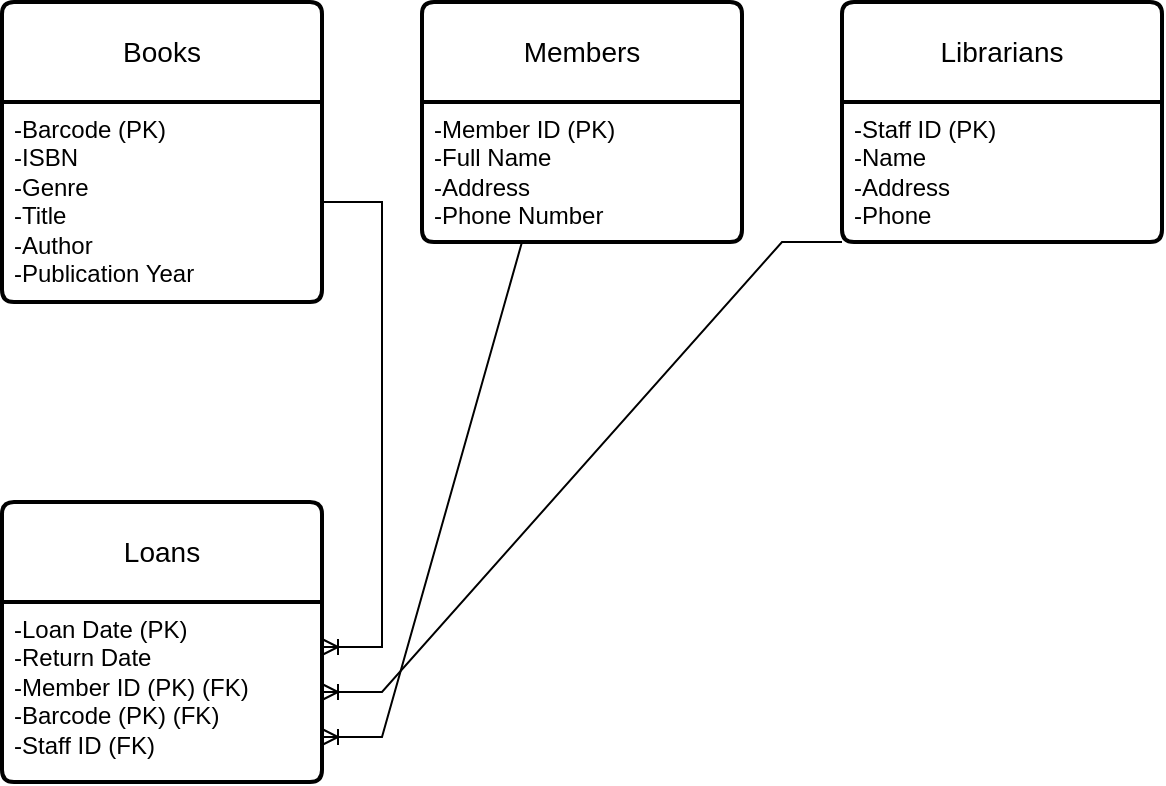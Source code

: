 <mxfile version="24.4.10" type="github">
  <diagram name="Page-1" id="EAAXhlnD3NSpvqW1n32H">
    <mxGraphModel dx="658" dy="388" grid="1" gridSize="10" guides="1" tooltips="1" connect="1" arrows="1" fold="1" page="1" pageScale="1" pageWidth="827" pageHeight="1169" math="0" shadow="0">
      <root>
        <mxCell id="0" />
        <mxCell id="1" parent="0" />
        <mxCell id="E3ja3kEhC99o8EGt3xfG-3" value="Loans" style="swimlane;childLayout=stackLayout;horizontal=1;startSize=50;horizontalStack=0;rounded=1;fontSize=14;fontStyle=0;strokeWidth=2;resizeParent=0;resizeLast=1;shadow=0;dashed=0;align=center;arcSize=4;whiteSpace=wrap;html=1;" vertex="1" parent="1">
          <mxGeometry x="60" y="320" width="160" height="140" as="geometry" />
        </mxCell>
        <mxCell id="E3ja3kEhC99o8EGt3xfG-4" value="-Loan Date (PK)&lt;div&gt;-Return Date&lt;/div&gt;&lt;div&gt;-Member ID (PK) (FK)&lt;/div&gt;&lt;div&gt;-Barcode (PK) (FK)&lt;/div&gt;&lt;div&gt;-Staff ID (FK)&lt;/div&gt;" style="align=left;strokeColor=none;fillColor=none;spacingLeft=4;fontSize=12;verticalAlign=top;resizable=0;rotatable=0;part=1;html=1;" vertex="1" parent="E3ja3kEhC99o8EGt3xfG-3">
          <mxGeometry y="50" width="160" height="90" as="geometry" />
        </mxCell>
        <mxCell id="E3ja3kEhC99o8EGt3xfG-5" value="Librarians" style="swimlane;childLayout=stackLayout;horizontal=1;startSize=50;horizontalStack=0;rounded=1;fontSize=14;fontStyle=0;strokeWidth=2;resizeParent=0;resizeLast=1;shadow=0;dashed=0;align=center;arcSize=4;whiteSpace=wrap;html=1;" vertex="1" parent="1">
          <mxGeometry x="480" y="70" width="160" height="120" as="geometry" />
        </mxCell>
        <mxCell id="E3ja3kEhC99o8EGt3xfG-6" value="-Staff ID (PK)&lt;div&gt;-Name&lt;/div&gt;&lt;div&gt;-Address&lt;/div&gt;&lt;div&gt;-Phone&lt;/div&gt;" style="align=left;strokeColor=none;fillColor=none;spacingLeft=4;fontSize=12;verticalAlign=top;resizable=0;rotatable=0;part=1;html=1;" vertex="1" parent="E3ja3kEhC99o8EGt3xfG-5">
          <mxGeometry y="50" width="160" height="70" as="geometry" />
        </mxCell>
        <mxCell id="E3ja3kEhC99o8EGt3xfG-7" value="Members" style="swimlane;childLayout=stackLayout;horizontal=1;startSize=50;horizontalStack=0;rounded=1;fontSize=14;fontStyle=0;strokeWidth=2;resizeParent=0;resizeLast=1;shadow=0;dashed=0;align=center;arcSize=4;whiteSpace=wrap;html=1;" vertex="1" parent="1">
          <mxGeometry x="270" y="70" width="160" height="120" as="geometry" />
        </mxCell>
        <mxCell id="E3ja3kEhC99o8EGt3xfG-8" value="-Member ID (PK)&lt;div&gt;&lt;span style=&quot;background-color: initial;&quot;&gt;-Full Name&lt;/span&gt;&lt;div&gt;-Address&lt;/div&gt;&lt;div&gt;-Phone Number&lt;/div&gt;&lt;/div&gt;" style="align=left;strokeColor=none;fillColor=none;spacingLeft=4;fontSize=12;verticalAlign=top;resizable=0;rotatable=0;part=1;html=1;" vertex="1" parent="E3ja3kEhC99o8EGt3xfG-7">
          <mxGeometry y="50" width="160" height="70" as="geometry" />
        </mxCell>
        <mxCell id="E3ja3kEhC99o8EGt3xfG-9" value="Books" style="swimlane;childLayout=stackLayout;horizontal=1;startSize=50;horizontalStack=0;rounded=1;fontSize=14;fontStyle=0;strokeWidth=2;resizeParent=0;resizeLast=1;shadow=0;dashed=0;align=center;arcSize=4;whiteSpace=wrap;html=1;" vertex="1" parent="1">
          <mxGeometry x="60" y="70" width="160" height="150" as="geometry" />
        </mxCell>
        <mxCell id="E3ja3kEhC99o8EGt3xfG-10" value="-Barcode (PK)&lt;div&gt;-ISBN&lt;/div&gt;&lt;div&gt;-Genre&lt;/div&gt;&lt;div&gt;-Title&lt;/div&gt;&lt;div&gt;-Author&lt;/div&gt;&lt;div&gt;-Publication Year&lt;/div&gt;" style="align=left;strokeColor=none;fillColor=none;spacingLeft=4;fontSize=12;verticalAlign=top;resizable=0;rotatable=0;part=1;html=1;" vertex="1" parent="E3ja3kEhC99o8EGt3xfG-9">
          <mxGeometry y="50" width="160" height="100" as="geometry" />
        </mxCell>
        <mxCell id="E3ja3kEhC99o8EGt3xfG-22" value="" style="edgeStyle=entityRelationEdgeStyle;fontSize=12;html=1;endArrow=ERoneToMany;rounded=0;exitX=1;exitY=0.5;exitDx=0;exitDy=0;entryX=1;entryY=0.25;entryDx=0;entryDy=0;" edge="1" parent="1" source="E3ja3kEhC99o8EGt3xfG-10" target="E3ja3kEhC99o8EGt3xfG-4">
          <mxGeometry width="100" height="100" relative="1" as="geometry">
            <mxPoint x="290" y="300" as="sourcePoint" />
            <mxPoint x="390" y="200" as="targetPoint" />
          </mxGeometry>
        </mxCell>
        <mxCell id="E3ja3kEhC99o8EGt3xfG-23" value="" style="edgeStyle=entityRelationEdgeStyle;fontSize=12;html=1;endArrow=ERoneToMany;rounded=0;entryX=1;entryY=0.75;entryDx=0;entryDy=0;exitX=0.5;exitY=1;exitDx=0;exitDy=0;" edge="1" parent="1" source="E3ja3kEhC99o8EGt3xfG-8" target="E3ja3kEhC99o8EGt3xfG-4">
          <mxGeometry width="100" height="100" relative="1" as="geometry">
            <mxPoint x="440" y="200" as="sourcePoint" />
            <mxPoint x="390" y="200" as="targetPoint" />
          </mxGeometry>
        </mxCell>
        <mxCell id="E3ja3kEhC99o8EGt3xfG-25" value="" style="edgeStyle=entityRelationEdgeStyle;fontSize=12;html=1;endArrow=ERoneToMany;rounded=0;entryX=1;entryY=0.5;entryDx=0;entryDy=0;exitX=0;exitY=1;exitDx=0;exitDy=0;" edge="1" parent="1" source="E3ja3kEhC99o8EGt3xfG-6" target="E3ja3kEhC99o8EGt3xfG-4">
          <mxGeometry width="100" height="100" relative="1" as="geometry">
            <mxPoint x="290" y="300" as="sourcePoint" />
            <mxPoint x="390" y="200" as="targetPoint" />
          </mxGeometry>
        </mxCell>
      </root>
    </mxGraphModel>
  </diagram>
</mxfile>
